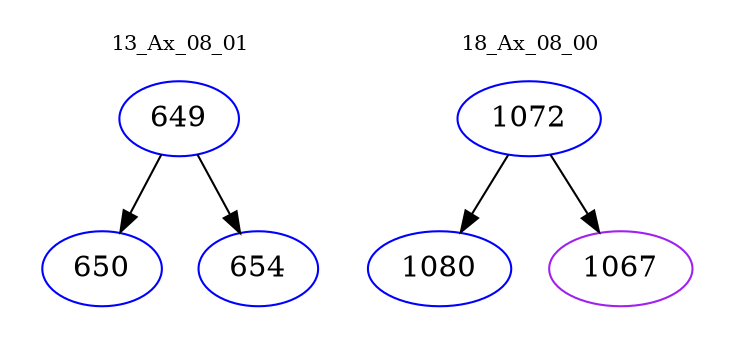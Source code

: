digraph{
subgraph cluster_0 {
color = white
label = "13_Ax_08_01";
fontsize=10;
T0_649 [label="649", color="blue"]
T0_649 -> T0_650 [color="black"]
T0_650 [label="650", color="blue"]
T0_649 -> T0_654 [color="black"]
T0_654 [label="654", color="blue"]
}
subgraph cluster_1 {
color = white
label = "18_Ax_08_00";
fontsize=10;
T1_1072 [label="1072", color="blue"]
T1_1072 -> T1_1080 [color="black"]
T1_1080 [label="1080", color="blue"]
T1_1072 -> T1_1067 [color="black"]
T1_1067 [label="1067", color="purple"]
}
}
